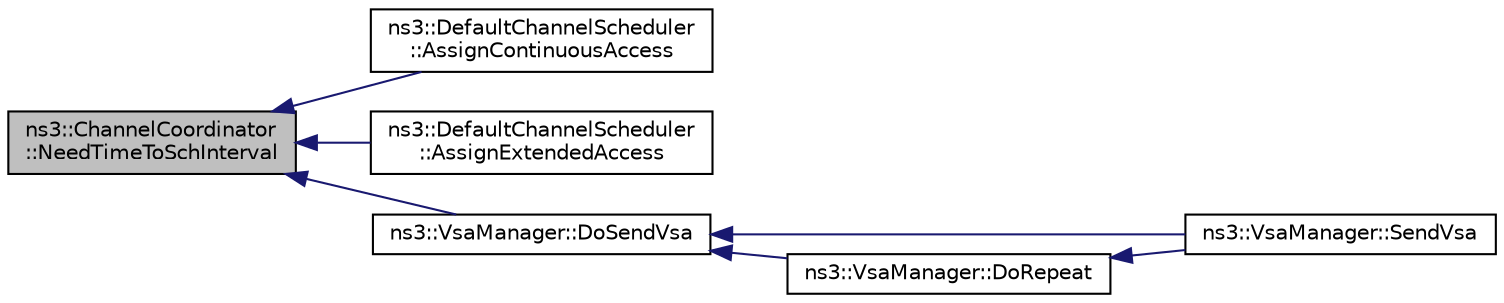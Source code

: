 digraph "ns3::ChannelCoordinator::NeedTimeToSchInterval"
{
  edge [fontname="Helvetica",fontsize="10",labelfontname="Helvetica",labelfontsize="10"];
  node [fontname="Helvetica",fontsize="10",shape=record];
  rankdir="LR";
  Node1 [label="ns3::ChannelCoordinator\l::NeedTimeToSchInterval",height=0.2,width=0.4,color="black", fillcolor="grey75", style="filled", fontcolor="black"];
  Node1 -> Node2 [dir="back",color="midnightblue",fontsize="10",style="solid"];
  Node2 [label="ns3::DefaultChannelScheduler\l::AssignContinuousAccess",height=0.2,width=0.4,color="black", fillcolor="white", style="filled",URL="$dd/dbb/classns3_1_1DefaultChannelScheduler.html#aa693aed997fedf77fdbbb70ba862f887"];
  Node1 -> Node3 [dir="back",color="midnightblue",fontsize="10",style="solid"];
  Node3 [label="ns3::DefaultChannelScheduler\l::AssignExtendedAccess",height=0.2,width=0.4,color="black", fillcolor="white", style="filled",URL="$dd/dbb/classns3_1_1DefaultChannelScheduler.html#ac04d88e86b56d56681145dfb16b7cbeb"];
  Node1 -> Node4 [dir="back",color="midnightblue",fontsize="10",style="solid"];
  Node4 [label="ns3::VsaManager::DoSendVsa",height=0.2,width=0.4,color="black", fillcolor="white", style="filled",URL="$de/d6e/classns3_1_1VsaManager.html#a3d56f68f3b98bd45ccc6c56c9a6244db"];
  Node4 -> Node5 [dir="back",color="midnightblue",fontsize="10",style="solid"];
  Node5 [label="ns3::VsaManager::SendVsa",height=0.2,width=0.4,color="black", fillcolor="white", style="filled",URL="$de/d6e/classns3_1_1VsaManager.html#af896634c89ed0725215aa5da43445295"];
  Node4 -> Node6 [dir="back",color="midnightblue",fontsize="10",style="solid"];
  Node6 [label="ns3::VsaManager::DoRepeat",height=0.2,width=0.4,color="black", fillcolor="white", style="filled",URL="$de/d6e/classns3_1_1VsaManager.html#a5731f78c47436e8cb495052b1fe42f65"];
  Node6 -> Node5 [dir="back",color="midnightblue",fontsize="10",style="solid"];
}
